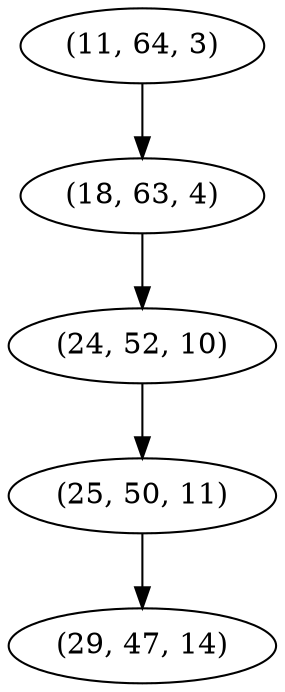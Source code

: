 digraph tree {
    "(11, 64, 3)";
    "(18, 63, 4)";
    "(24, 52, 10)";
    "(25, 50, 11)";
    "(29, 47, 14)";
    "(11, 64, 3)" -> "(18, 63, 4)";
    "(18, 63, 4)" -> "(24, 52, 10)";
    "(24, 52, 10)" -> "(25, 50, 11)";
    "(25, 50, 11)" -> "(29, 47, 14)";
}
